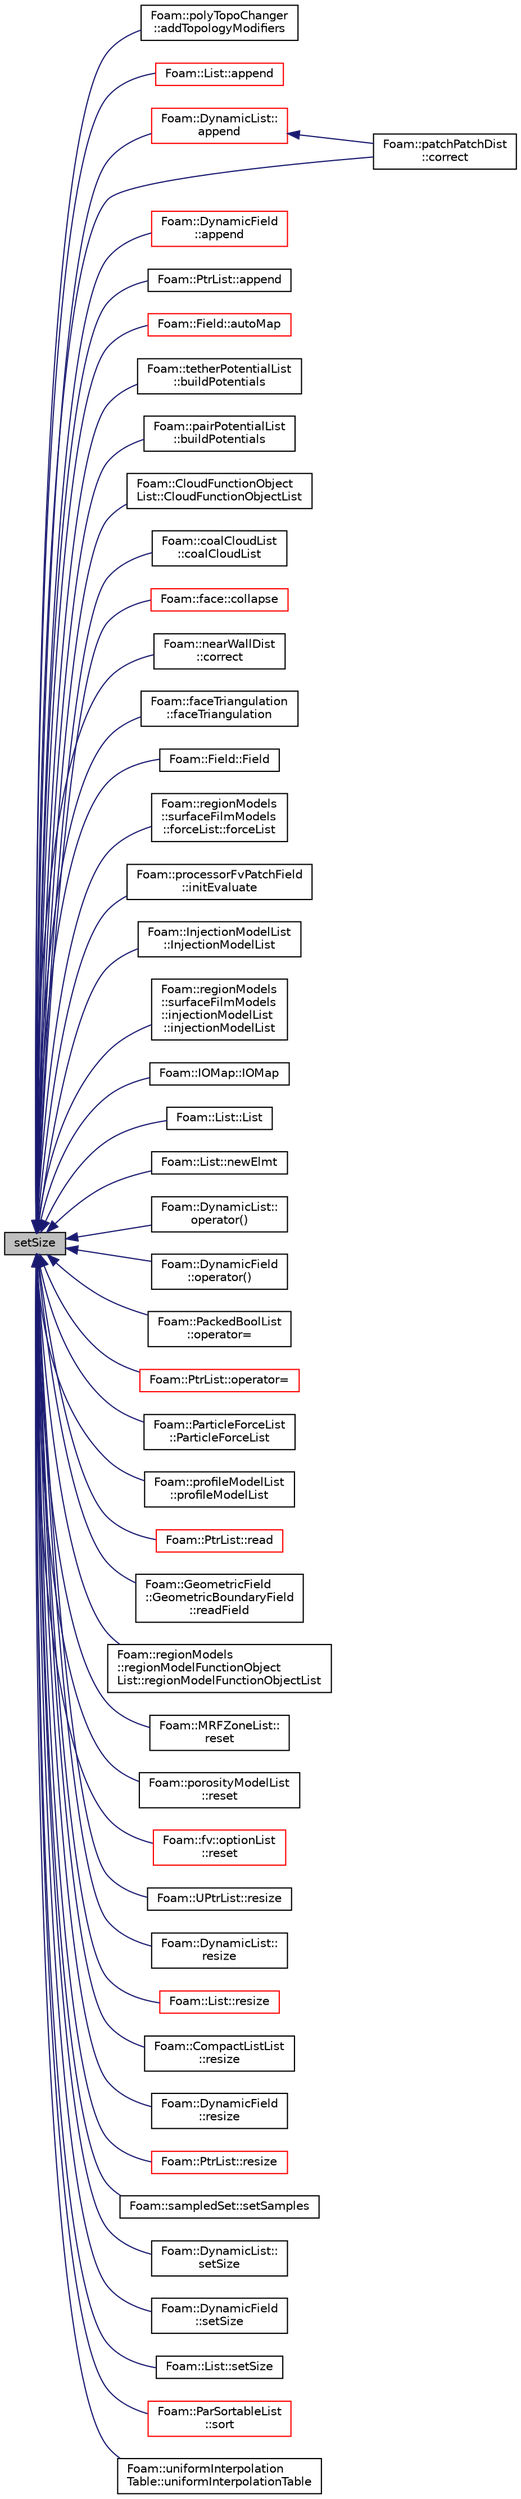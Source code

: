 digraph "setSize"
{
  bgcolor="transparent";
  edge [fontname="Helvetica",fontsize="10",labelfontname="Helvetica",labelfontsize="10"];
  node [fontname="Helvetica",fontsize="10",shape=record];
  rankdir="LR";
  Node1 [label="setSize",height=0.2,width=0.4,color="black", fillcolor="grey75", style="filled", fontcolor="black"];
  Node1 -> Node2 [dir="back",color="midnightblue",fontsize="10",style="solid",fontname="Helvetica"];
  Node2 [label="Foam::polyTopoChanger\l::addTopologyModifiers",height=0.2,width=0.4,color="black",URL="$a01938.html#a461219d779ff9952b8288045df8e8ebf",tooltip="Add given set of topology modifiers to the topoChanger. "];
  Node1 -> Node3 [dir="back",color="midnightblue",fontsize="10",style="solid",fontname="Helvetica"];
  Node3 [label="Foam::List::append",height=0.2,width=0.4,color="red",URL="$a01364.html#a399dd2bf0d9a32016717dc90126f016b",tooltip="Append an element at the end of the list. "];
  Node1 -> Node4 [dir="back",color="midnightblue",fontsize="10",style="solid",fontname="Helvetica"];
  Node4 [label="Foam::DynamicList::\lappend",height=0.2,width=0.4,color="red",URL="$a00604.html#a7b67b42af715604376ad63a681dee6d8",tooltip="Append an element at the end of the list. "];
  Node4 -> Node5 [dir="back",color="midnightblue",fontsize="10",style="solid",fontname="Helvetica"];
  Node5 [label="Foam::patchPatchDist\l::correct",height=0.2,width=0.4,color="black",URL="$a01809.html#a3ae44b28050c3aa494c1d8e18cf618c1",tooltip="Correct for mesh geom/topo changes. "];
  Node1 -> Node6 [dir="back",color="midnightblue",fontsize="10",style="solid",fontname="Helvetica"];
  Node6 [label="Foam::DynamicField\l::append",height=0.2,width=0.4,color="red",URL="$a00597.html#a13502d5ef5b1f4dd51744972bd50c759",tooltip="Append an element at the end of the list. "];
  Node1 -> Node7 [dir="back",color="midnightblue",fontsize="10",style="solid",fontname="Helvetica"];
  Node7 [label="Foam::PtrList::append",height=0.2,width=0.4,color="black",URL="$a02031.html#ad3ca40917fc3faba0f9ebf2024972316",tooltip="Append an element at the end of the list. "];
  Node1 -> Node8 [dir="back",color="midnightblue",fontsize="10",style="solid",fontname="Helvetica"];
  Node8 [label="Foam::Field::autoMap",height=0.2,width=0.4,color="red",URL="$a00755.html#ad0217d852e72a5f1434582bed9e52a43",tooltip="Map from self. "];
  Node1 -> Node9 [dir="back",color="midnightblue",fontsize="10",style="solid",fontname="Helvetica"];
  Node9 [label="Foam::tetherPotentialList\l::buildPotentials",height=0.2,width=0.4,color="black",URL="$a02566.html#a4119d85dd34642a4e3ead5ef1142f183"];
  Node1 -> Node10 [dir="back",color="midnightblue",fontsize="10",style="solid",fontname="Helvetica"];
  Node10 [label="Foam::pairPotentialList\l::buildPotentials",height=0.2,width=0.4,color="black",URL="$a01766.html#ac9d54c1beb5d4bf5fad3b1c7d40adc0d"];
  Node1 -> Node11 [dir="back",color="midnightblue",fontsize="10",style="solid",fontname="Helvetica"];
  Node11 [label="Foam::CloudFunctionObject\lList::CloudFunctionObjectList",height=0.2,width=0.4,color="black",URL="$a00285.html#abb4bf14292292f3d83dee6e005b12830",tooltip="Construct from mesh. "];
  Node1 -> Node12 [dir="back",color="midnightblue",fontsize="10",style="solid",fontname="Helvetica"];
  Node12 [label="Foam::coalCloudList\l::coalCloudList",height=0.2,width=0.4,color="black",URL="$a00301.html#a4557023397aad50dca7e2902a2f22d19"];
  Node1 -> Node13 [dir="back",color="midnightblue",fontsize="10",style="solid",fontname="Helvetica"];
  Node13 [label="Foam::face::collapse",height=0.2,width=0.4,color="red",URL="$a00715.html#aa7b180812fb980c853b0897c503211fe",tooltip="Collapse face by removing duplicate point labels. "];
  Node1 -> Node14 [dir="back",color="midnightblue",fontsize="10",style="solid",fontname="Helvetica"];
  Node14 [label="Foam::nearWallDist\l::correct",height=0.2,width=0.4,color="black",URL="$a01578.html#a3ae44b28050c3aa494c1d8e18cf618c1",tooltip="Correct for mesh geom/topo changes. "];
  Node1 -> Node5 [dir="back",color="midnightblue",fontsize="10",style="solid",fontname="Helvetica"];
  Node1 -> Node15 [dir="back",color="midnightblue",fontsize="10",style="solid",fontname="Helvetica"];
  Node15 [label="Foam::faceTriangulation\l::faceTriangulation",height=0.2,width=0.4,color="black",URL="$a00740.html#a4c59a937a21599776ff2f88c2e7e1669",tooltip="Construct from face and points. Decomposition based on average. "];
  Node1 -> Node16 [dir="back",color="midnightblue",fontsize="10",style="solid",fontname="Helvetica"];
  Node16 [label="Foam::Field::Field",height=0.2,width=0.4,color="black",URL="$a00755.html#a7c7798a471c99613de775e23bbe76b8f",tooltip="Construct from a dictionary entry. "];
  Node1 -> Node17 [dir="back",color="midnightblue",fontsize="10",style="solid",fontname="Helvetica"];
  Node17 [label="Foam::regionModels\l::surfaceFilmModels\l::forceList::forceList",height=0.2,width=0.4,color="black",URL="$a00854.html#a9ae68b428901543303e0a2e228d1fb64",tooltip="Construct from type name, dictionary and surface film model. "];
  Node1 -> Node18 [dir="back",color="midnightblue",fontsize="10",style="solid",fontname="Helvetica"];
  Node18 [label="Foam::processorFvPatchField\l::initEvaluate",height=0.2,width=0.4,color="black",URL="$a01985.html#a65e53e9af7fa5ef0659db31b6d0763b0",tooltip="Initialise the evaluation of the patch field. "];
  Node1 -> Node19 [dir="back",color="midnightblue",fontsize="10",style="solid",fontname="Helvetica"];
  Node19 [label="Foam::InjectionModelList\l::InjectionModelList",height=0.2,width=0.4,color="black",URL="$a01100.html#a617ab38ed1cfd0b28247959b414ee10d",tooltip="Construct from dictionary and cloud owner. "];
  Node1 -> Node20 [dir="back",color="midnightblue",fontsize="10",style="solid",fontname="Helvetica"];
  Node20 [label="Foam::regionModels\l::surfaceFilmModels\l::injectionModelList\l::injectionModelList",height=0.2,width=0.4,color="black",URL="$a01102.html#a32b030359582715402e6329873ca879d",tooltip="Construct from type name, dictionary and surface film model. "];
  Node1 -> Node21 [dir="back",color="midnightblue",fontsize="10",style="solid",fontname="Helvetica"];
  Node21 [label="Foam::IOMap::IOMap",height=0.2,width=0.4,color="black",URL="$a01176.html#a69f7fdf570158ad64da70b9697d7c61b",tooltip="Construct from IOobject and size of Map. "];
  Node1 -> Node22 [dir="back",color="midnightblue",fontsize="10",style="solid",fontname="Helvetica"];
  Node22 [label="Foam::List::List",height=0.2,width=0.4,color="black",URL="$a01364.html#ac3693b30b32fcab393f49ac1fa8299e6",tooltip="Construct given start and end iterators. "];
  Node1 -> Node23 [dir="back",color="midnightblue",fontsize="10",style="solid",fontname="Helvetica"];
  Node23 [label="Foam::List::newElmt",height=0.2,width=0.4,color="black",URL="$a01364.html#a72b20a6216d71c064fb04becd3b213eb",tooltip="Return subscript-checked element of UList. "];
  Node1 -> Node24 [dir="back",color="midnightblue",fontsize="10",style="solid",fontname="Helvetica"];
  Node24 [label="Foam::DynamicList::\loperator()",height=0.2,width=0.4,color="black",URL="$a00604.html#abc568a2446cac8e868a0e2f42b561d08",tooltip="Return non-const access to an element, resizing list if. "];
  Node1 -> Node25 [dir="back",color="midnightblue",fontsize="10",style="solid",fontname="Helvetica"];
  Node25 [label="Foam::DynamicField\l::operator()",height=0.2,width=0.4,color="black",URL="$a00597.html#abc568a2446cac8e868a0e2f42b561d08",tooltip="Return non-const access to an element, resizing list if. "];
  Node1 -> Node26 [dir="back",color="midnightblue",fontsize="10",style="solid",fontname="Helvetica"];
  Node26 [label="Foam::PackedBoolList\l::operator=",height=0.2,width=0.4,color="black",URL="$a01755.html#a439d487c7bfa6dcbe6d2e84ed6716e17",tooltip="Assignment operator. "];
  Node1 -> Node27 [dir="back",color="midnightblue",fontsize="10",style="solid",fontname="Helvetica"];
  Node27 [label="Foam::PtrList::operator=",height=0.2,width=0.4,color="red",URL="$a02031.html#a09efe7836321a0ae2d903dd8d34dbcd5",tooltip="Assignment. "];
  Node1 -> Node28 [dir="back",color="midnightblue",fontsize="10",style="solid",fontname="Helvetica"];
  Node28 [label="Foam::ParticleForceList\l::ParticleForceList",height=0.2,width=0.4,color="black",URL="$a01778.html#af4b06de4958a7003bd6c1ddc2c763509",tooltip="Construct from mesh. "];
  Node1 -> Node29 [dir="back",color="midnightblue",fontsize="10",style="solid",fontname="Helvetica"];
  Node29 [label="Foam::profileModelList\l::profileModelList",height=0.2,width=0.4,color="black",URL="$a02003.html#a5624317691611c3fe4249c09f80510dc",tooltip="Constructor. "];
  Node1 -> Node30 [dir="back",color="midnightblue",fontsize="10",style="solid",fontname="Helvetica"];
  Node30 [label="Foam::PtrList::read",height=0.2,width=0.4,color="red",URL="$a02031.html#a13f28f6f50da188010f20f60b92f4f39",tooltip="Read from Istream using given Istream constructor class. "];
  Node1 -> Node31 [dir="back",color="midnightblue",fontsize="10",style="solid",fontname="Helvetica"];
  Node31 [label="Foam::GeometricField\l::GeometricBoundaryField\l::readField",height=0.2,width=0.4,color="black",URL="$a00920.html#a3b159706bf20959b4215e3c90e2cdb2f",tooltip="Read the boundary field. "];
  Node1 -> Node32 [dir="back",color="midnightblue",fontsize="10",style="solid",fontname="Helvetica"];
  Node32 [label="Foam::regionModels\l::regionModelFunctionObject\lList::regionModelFunctionObjectList",height=0.2,width=0.4,color="black",URL="$a02138.html#aef7d24204fcca30d2a86bbc241823645",tooltip="Construct from mesh. "];
  Node1 -> Node33 [dir="back",color="midnightblue",fontsize="10",style="solid",fontname="Helvetica"];
  Node33 [label="Foam::MRFZoneList::\lreset",height=0.2,width=0.4,color="black",URL="$a01540.html#a08d5e47664d164c806dc4d18a7d139aa",tooltip="Reset the source list. "];
  Node1 -> Node34 [dir="back",color="midnightblue",fontsize="10",style="solid",fontname="Helvetica"];
  Node34 [label="Foam::porosityModelList\l::reset",height=0.2,width=0.4,color="black",URL="$a01940.html#a08d5e47664d164c806dc4d18a7d139aa",tooltip="Reset the source list. "];
  Node1 -> Node35 [dir="back",color="midnightblue",fontsize="10",style="solid",fontname="Helvetica"];
  Node35 [label="Foam::fv::optionList\l::reset",height=0.2,width=0.4,color="red",URL="$a01715.html#a08d5e47664d164c806dc4d18a7d139aa",tooltip="Reset the source list. "];
  Node1 -> Node36 [dir="back",color="midnightblue",fontsize="10",style="solid",fontname="Helvetica"];
  Node36 [label="Foam::UPtrList::resize",height=0.2,width=0.4,color="black",URL="$a02764.html#a4eb7a78f8b52136a8668d0e785dace04",tooltip="Reset size of UPtrList. This can only be used to set the size. "];
  Node1 -> Node37 [dir="back",color="midnightblue",fontsize="10",style="solid",fontname="Helvetica"];
  Node37 [label="Foam::DynamicList::\lresize",height=0.2,width=0.4,color="black",URL="$a00604.html#a4eb7a78f8b52136a8668d0e785dace04",tooltip="Alter the addressed list size. "];
  Node1 -> Node38 [dir="back",color="midnightblue",fontsize="10",style="solid",fontname="Helvetica"];
  Node38 [label="Foam::List::resize",height=0.2,width=0.4,color="red",URL="$a01364.html#a4eb7a78f8b52136a8668d0e785dace04",tooltip="Alias for setSize(const label) "];
  Node1 -> Node39 [dir="back",color="midnightblue",fontsize="10",style="solid",fontname="Helvetica"];
  Node39 [label="Foam::CompactListList\l::resize",height=0.2,width=0.4,color="black",URL="$a00329.html#aebe07d188b7b801c15fa50502fe412dd",tooltip="Reset size of CompactListList. "];
  Node1 -> Node40 [dir="back",color="midnightblue",fontsize="10",style="solid",fontname="Helvetica"];
  Node40 [label="Foam::DynamicField\l::resize",height=0.2,width=0.4,color="black",URL="$a00597.html#a4eb7a78f8b52136a8668d0e785dace04",tooltip="Alter the addressed list size. "];
  Node1 -> Node41 [dir="back",color="midnightblue",fontsize="10",style="solid",fontname="Helvetica"];
  Node41 [label="Foam::PtrList::resize",height=0.2,width=0.4,color="red",URL="$a02031.html#a4eb7a78f8b52136a8668d0e785dace04",tooltip="Alias for setSize(const label) "];
  Node1 -> Node42 [dir="back",color="midnightblue",fontsize="10",style="solid",fontname="Helvetica"];
  Node42 [label="Foam::sampledSet::setSamples",height=0.2,width=0.4,color="black",URL="$a02228.html#acb984a3c88d0c4b2b4f6980a929bdebc",tooltip="Sets sample data. "];
  Node1 -> Node43 [dir="back",color="midnightblue",fontsize="10",style="solid",fontname="Helvetica"];
  Node43 [label="Foam::DynamicList::\lsetSize",height=0.2,width=0.4,color="black",URL="$a00604.html#a3e1ba8cbd7f1301a31141b5ec3d97eae",tooltip="Alter the addressed list size and fill new space with a. "];
  Node1 -> Node44 [dir="back",color="midnightblue",fontsize="10",style="solid",fontname="Helvetica"];
  Node44 [label="Foam::DynamicField\l::setSize",height=0.2,width=0.4,color="black",URL="$a00597.html#a3e1ba8cbd7f1301a31141b5ec3d97eae",tooltip="Alter the addressed list size and fill new space with a. "];
  Node1 -> Node45 [dir="back",color="midnightblue",fontsize="10",style="solid",fontname="Helvetica"];
  Node45 [label="Foam::List::setSize",height=0.2,width=0.4,color="black",URL="$a01364.html#a3e1ba8cbd7f1301a31141b5ec3d97eae",tooltip="Reset size of List and value for new elements. "];
  Node1 -> Node46 [dir="back",color="midnightblue",fontsize="10",style="solid",fontname="Helvetica"];
  Node46 [label="Foam::ParSortableList\l::sort",height=0.2,width=0.4,color="red",URL="$a01770.html#a47fdc9eea42b6975cdc835bb2e08810e",tooltip="(stable) sort the list (if changed after construction time) "];
  Node1 -> Node47 [dir="back",color="midnightblue",fontsize="10",style="solid",fontname="Helvetica"];
  Node47 [label="Foam::uniformInterpolation\lTable::uniformInterpolationTable",height=0.2,width=0.4,color="black",URL="$a02749.html#a48297ae9e3febd0e8e659071f79db55e",tooltip="Construct from name, objectRegistry and dictionary. "];
}
